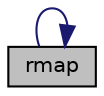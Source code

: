 digraph "rmap"
{
  bgcolor="transparent";
  edge [fontname="Helvetica",fontsize="10",labelfontname="Helvetica",labelfontsize="10"];
  node [fontname="Helvetica",fontsize="10",shape=record];
  rankdir="LR";
  Node54 [label="rmap",height=0.2,width=0.4,color="black", fillcolor="grey75", style="filled", fontcolor="black"];
  Node54 -> Node54 [color="midnightblue",fontsize="10",style="solid",fontname="Helvetica"];
}
